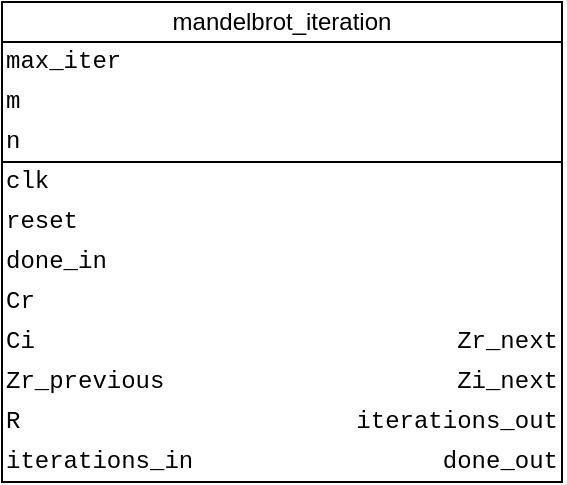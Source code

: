 <mxfile version="14.5.1" type="device"><diagram id="_jJsT55Abz3tgFSvRN_q" name="Page-1"><mxGraphModel dx="813" dy="470" grid="1" gridSize="10" guides="1" tooltips="1" connect="1" arrows="1" fold="1" page="1" pageScale="1" pageWidth="1169" pageHeight="827" math="0" shadow="0"><root><mxCell id="0"/><mxCell id="1" parent="0"/><mxCell id="1yPsUyUrJrXvPW0XL665-21" value="" style="group" vertex="1" connectable="0" parent="1"><mxGeometry x="350" y="60" width="280" height="240" as="geometry"/></mxCell><mxCell id="1yPsUyUrJrXvPW0XL665-1" value="" style="rounded=0;whiteSpace=wrap;html=1;imageAspect=1;connectable=0;" vertex="1" parent="1yPsUyUrJrXvPW0XL665-21"><mxGeometry width="280" height="240" as="geometry"/></mxCell><mxCell id="1yPsUyUrJrXvPW0XL665-3" value="mandelbrot_iteration" style="rounded=0;whiteSpace=wrap;html=1;" vertex="1" parent="1yPsUyUrJrXvPW0XL665-21"><mxGeometry width="280" height="20" as="geometry"/></mxCell><mxCell id="1yPsUyUrJrXvPW0XL665-4" value="" style="endArrow=none;html=1;" edge="1" parent="1yPsUyUrJrXvPW0XL665-21"><mxGeometry width="50" height="50" as="geometry"><mxPoint y="80" as="sourcePoint"/><mxPoint x="280" y="80" as="targetPoint"/></mxGeometry></mxCell><mxCell id="1yPsUyUrJrXvPW0XL665-5" value="max_iter" style="text;html=1;strokeColor=none;fillColor=none;align=left;verticalAlign=middle;whiteSpace=wrap;rounded=0;fontFamily=Courier New;" vertex="1" parent="1yPsUyUrJrXvPW0XL665-21"><mxGeometry y="20" width="60" height="20" as="geometry"/></mxCell><mxCell id="1yPsUyUrJrXvPW0XL665-6" value="m" style="text;html=1;strokeColor=none;fillColor=none;align=left;verticalAlign=middle;whiteSpace=wrap;rounded=0;fontFamily=Courier New;" vertex="1" parent="1yPsUyUrJrXvPW0XL665-21"><mxGeometry y="40" width="60" height="20" as="geometry"/></mxCell><mxCell id="1yPsUyUrJrXvPW0XL665-7" value="n" style="text;html=1;strokeColor=none;fillColor=none;align=left;verticalAlign=middle;whiteSpace=wrap;rounded=0;fontFamily=Courier New;" vertex="1" parent="1yPsUyUrJrXvPW0XL665-21"><mxGeometry y="60" width="60" height="20" as="geometry"/></mxCell><mxCell id="1yPsUyUrJrXvPW0XL665-8" value="clk" style="text;html=1;strokeColor=none;fillColor=none;align=left;verticalAlign=middle;whiteSpace=wrap;rounded=0;fontFamily=Courier New;" vertex="1" parent="1yPsUyUrJrXvPW0XL665-21"><mxGeometry y="80" width="60" height="20" as="geometry"/></mxCell><mxCell id="1yPsUyUrJrXvPW0XL665-9" value="reset&lt;span style=&quot;color: rgba(0 , 0 , 0 , 0) ; font-family: monospace ; font-size: 0px&quot;&gt;%3CmxGraphModel%3E%3Croot%3E%3CmxCell%20id%3D%220%22%2F%3E%3CmxCell%20id%3D%221%22%20parent%3D%220%22%2F%3E%3CmxCell%20id%3D%222%22%20value%3D%22clk%22%20style%3D%22text%3Bhtml%3D1%3BstrokeColor%3Dnone%3BfillColor%3Dnone%3Balign%3Dleft%3BverticalAlign%3Dmiddle%3BwhiteSpace%3Dwrap%3Brounded%3D0%3BfontFamily%3DCourier%20New%3B%22%20vertex%3D%221%22%20parent%3D%221%22%3E%3CmxGeometry%20x%3D%22360%22%20y%3D%22280%22%20width%3D%2260%22%20height%3D%2220%22%20as%3D%22geometry%22%2F%3E%3C%2FmxCell%3E%3C%2Froot%3E%3C%2FmxGraphModel%3E&lt;/span&gt;" style="text;html=1;strokeColor=none;fillColor=none;align=left;verticalAlign=middle;whiteSpace=wrap;rounded=0;fontFamily=Courier New;" vertex="1" parent="1yPsUyUrJrXvPW0XL665-21"><mxGeometry y="100" width="60" height="20" as="geometry"/></mxCell><mxCell id="1yPsUyUrJrXvPW0XL665-10" value="done_in" style="text;html=1;strokeColor=none;fillColor=none;align=left;verticalAlign=middle;whiteSpace=wrap;rounded=0;fontFamily=Courier New;" vertex="1" parent="1yPsUyUrJrXvPW0XL665-21"><mxGeometry y="120" width="60" height="20" as="geometry"/></mxCell><mxCell id="1yPsUyUrJrXvPW0XL665-11" value="Cr" style="text;html=1;strokeColor=none;fillColor=none;align=left;verticalAlign=middle;whiteSpace=wrap;rounded=0;fontFamily=Courier New;" vertex="1" parent="1yPsUyUrJrXvPW0XL665-21"><mxGeometry y="140" width="60" height="20" as="geometry"/></mxCell><mxCell id="1yPsUyUrJrXvPW0XL665-12" value="Ci" style="text;html=1;strokeColor=none;fillColor=none;align=left;verticalAlign=middle;whiteSpace=wrap;rounded=0;fontFamily=Courier New;" vertex="1" parent="1yPsUyUrJrXvPW0XL665-21"><mxGeometry y="160" width="60" height="20" as="geometry"/></mxCell><mxCell id="1yPsUyUrJrXvPW0XL665-13" value="Zr_previous" style="text;html=1;strokeColor=none;fillColor=none;align=left;verticalAlign=middle;whiteSpace=wrap;rounded=0;fontFamily=Courier New;" vertex="1" parent="1yPsUyUrJrXvPW0XL665-21"><mxGeometry y="180" width="60" height="20" as="geometry"/></mxCell><mxCell id="1yPsUyUrJrXvPW0XL665-14" value="R" style="text;html=1;strokeColor=none;fillColor=none;align=left;verticalAlign=middle;whiteSpace=wrap;rounded=0;fontFamily=Courier New;" vertex="1" parent="1yPsUyUrJrXvPW0XL665-21"><mxGeometry y="200" width="60" height="20" as="geometry"/></mxCell><mxCell id="1yPsUyUrJrXvPW0XL665-15" value="iterations_in" style="text;html=1;strokeColor=none;fillColor=none;align=left;verticalAlign=middle;whiteSpace=wrap;rounded=0;fontFamily=Courier New;" vertex="1" parent="1yPsUyUrJrXvPW0XL665-21"><mxGeometry y="220" width="60" height="20" as="geometry"/></mxCell><mxCell id="1yPsUyUrJrXvPW0XL665-16" value="done_out" style="text;html=1;strokeColor=none;fillColor=none;align=right;verticalAlign=middle;whiteSpace=wrap;rounded=0;fontFamily=Courier New;" vertex="1" parent="1yPsUyUrJrXvPW0XL665-21"><mxGeometry x="220" y="220" width="60" height="20" as="geometry"/></mxCell><mxCell id="1yPsUyUrJrXvPW0XL665-17" value="iterations_out" style="text;html=1;strokeColor=none;fillColor=none;align=right;verticalAlign=middle;whiteSpace=wrap;rounded=0;fontFamily=Courier New;" vertex="1" parent="1yPsUyUrJrXvPW0XL665-21"><mxGeometry x="220" y="200" width="60" height="20" as="geometry"/></mxCell><mxCell id="1yPsUyUrJrXvPW0XL665-18" value="Zi_next" style="text;html=1;strokeColor=none;fillColor=none;align=right;verticalAlign=middle;whiteSpace=wrap;rounded=0;fontFamily=Courier New;" vertex="1" parent="1yPsUyUrJrXvPW0XL665-21"><mxGeometry x="220" y="180" width="60" height="20" as="geometry"/></mxCell><mxCell id="1yPsUyUrJrXvPW0XL665-19" value="Zr_next" style="text;html=1;strokeColor=none;fillColor=none;align=right;verticalAlign=middle;whiteSpace=wrap;rounded=0;fontFamily=Courier New;connectable=0;" vertex="1" parent="1yPsUyUrJrXvPW0XL665-21"><mxGeometry x="220" y="160" width="60" height="20" as="geometry"/></mxCell></root></mxGraphModel></diagram></mxfile>